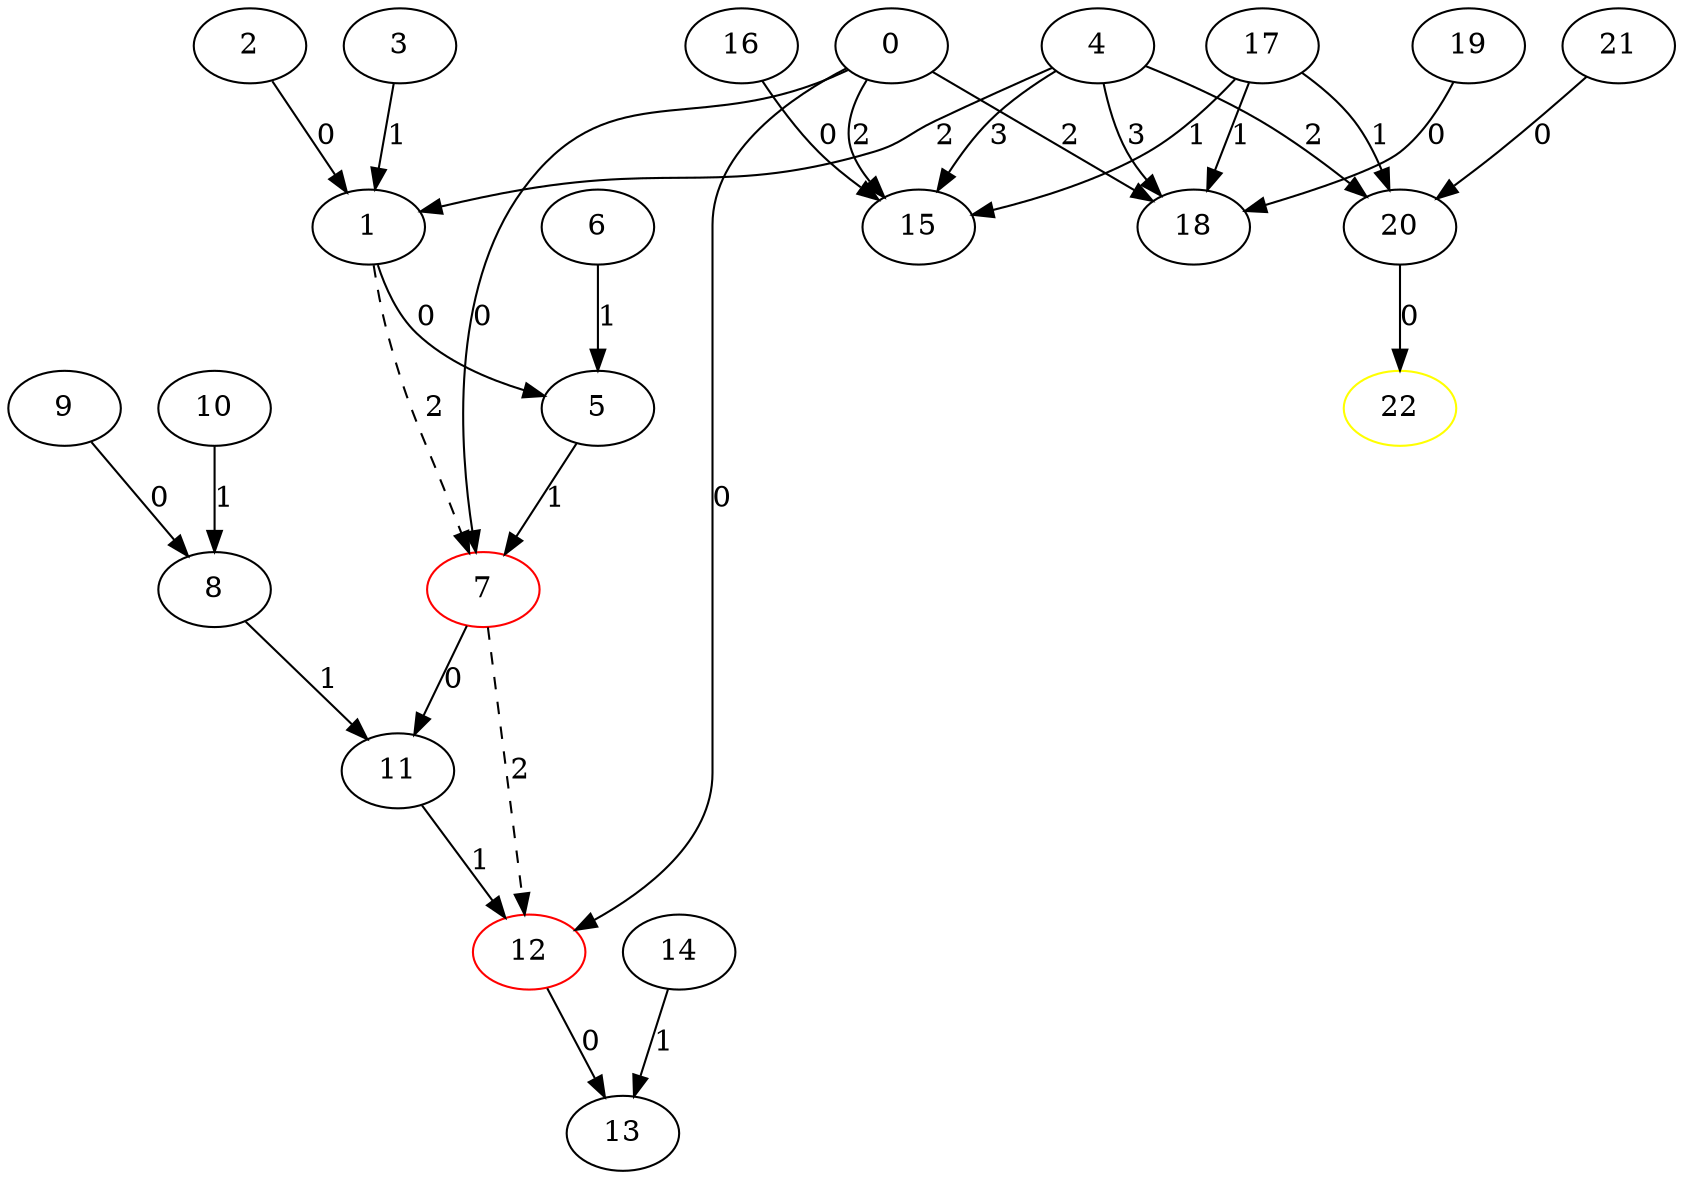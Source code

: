 digraph G {
0[symid=0,op=NaS,nodeT=sym,cv=0,bw=0,BB=0,SS=0,symidR=0];
1[symid=1,op=_sym_build_read_memory,nodeT=sym,cv=0,bw=0,BB=1,SS=0,symidR=0];
2[symid=-1,op=NaS,nodeT=runtimeInt,cv=0,bw=4,BB=1,SS=0,symidR=0];
3[symid=-1,op=NaS,nodeT=constantInt,cv=2,bw=4,BB=0,SS=0,symidR=0];
4[symid=-1,op=NaS,nodeT=constantInt,cv=1,bw=1,BB=0,SS=0,symidR=0];
5[symid=2,op=_sym_build_zext,nodeT=sym,cv=0,bw=0,BB=1,SS=0,symidR=0];
6[symid=-1,op=NaS,nodeT=constantInt,cv=16,bw=1,BB=0,SS=0,symidR=0];
7[symid=9,op=NaS,nodeT=falseRootPhi,cv=0,bw=0,BB=1,SS=0,symidR=0,color=red];
8[symid=10,op=_sym_build_integer,nodeT=sym,cv=0,bw=0,BB=1,SS=0,symidR=0];
9[symid=-1,op=NaS,nodeT=constantInt,cv=5,bw=4,BB=0,SS=0,symidR=0];
10[symid=-1,op=NaS,nodeT=constantInt,cv=4,bw=1,BB=0,SS=0,symidR=0];
11[symid=3,op=_sym_build_signed_greater_than,nodeT=sym,cv=0,bw=0,BB=1,SS=0,symidR=0];
12[symid=11,op=NaS,nodeT=falseRootPhi,cv=0,bw=0,BB=1,SS=0,symidR=0,color=red];
13[symid=4,op=_sym_build_path_constraint,nodeT=sym,cv=0,bw=0,BB=1,SS=0,symidR=0];
14[symid=-1,op=NaS,nodeT=runtimeInt,cv=0,bw=1,BB=1,SS=0,symidR=0];
15[symid=5,op=_sym_build_write_memory,nodeT=sym,cv=0,bw=0,BB=2,SS=0,symidR=0];
16[symid=-1,op=NaS,nodeT=runtimeInt,cv=0,bw=4,BB=2,SS=0,symidR=0];
17[symid=-1,op=NaS,nodeT=constantInt,cv=1,bw=4,BB=0,SS=0,symidR=0];
18[symid=6,op=_sym_build_write_memory,nodeT=sym,cv=0,bw=0,BB=3,SS=0,symidR=0];
19[symid=-1,op=NaS,nodeT=runtimeInt,cv=0,bw=4,BB=3,SS=0,symidR=0];
20[symid=7,op=_sym_build_read_memory,nodeT=sym,cv=0,bw=0,BB=4,SS=0,symidR=0];
21[symid=-1,op=NaS,nodeT=runtimeInt,cv=0,bw=4,BB=4,SS=0,symidR=0];
22[symid=8,op=_sym_set_return_expression,nodeT=sym,cv=0,bw=0,BB=4,SS=1,symidR=0,color=yellow];
2->1 [label=0,bb=0];
3->1 [label=1,bb=0];
4->1 [label=2,bb=0];
1->5 [label=0,bb=0];
6->5 [label=1,bb=0];
9->8 [label=0,bb=0];
10->8 [label=1,bb=0];
7->11 [label=0,bb=0];
8->11 [label=1,bb=0];
12->13 [label=0,bb=0];
14->13 [label=1,bb=0];
16->15 [label=0,bb=0];
17->15 [label=1,bb=0];
0->15 [label=2,bb=0];
4->15 [label=3,bb=0];
19->18 [label=0,bb=0];
17->18 [label=1,bb=0];
0->18 [label=2,bb=0];
4->18 [label=3,bb=0];
21->20 [label=0,bb=0];
17->20 [label=1,bb=0];
4->20 [label=2,bb=0];
20->22 [label=0,bb=0];
1->7 [label=2,style=dashed,bb=0];
0->7 [label=0,bb=1];
5->7 [label=1,bb=1];
7->12 [label=2,style=dashed,bb=0];
0->12 [label=0,bb=1];
11->12 [label=1,bb=1];
}
